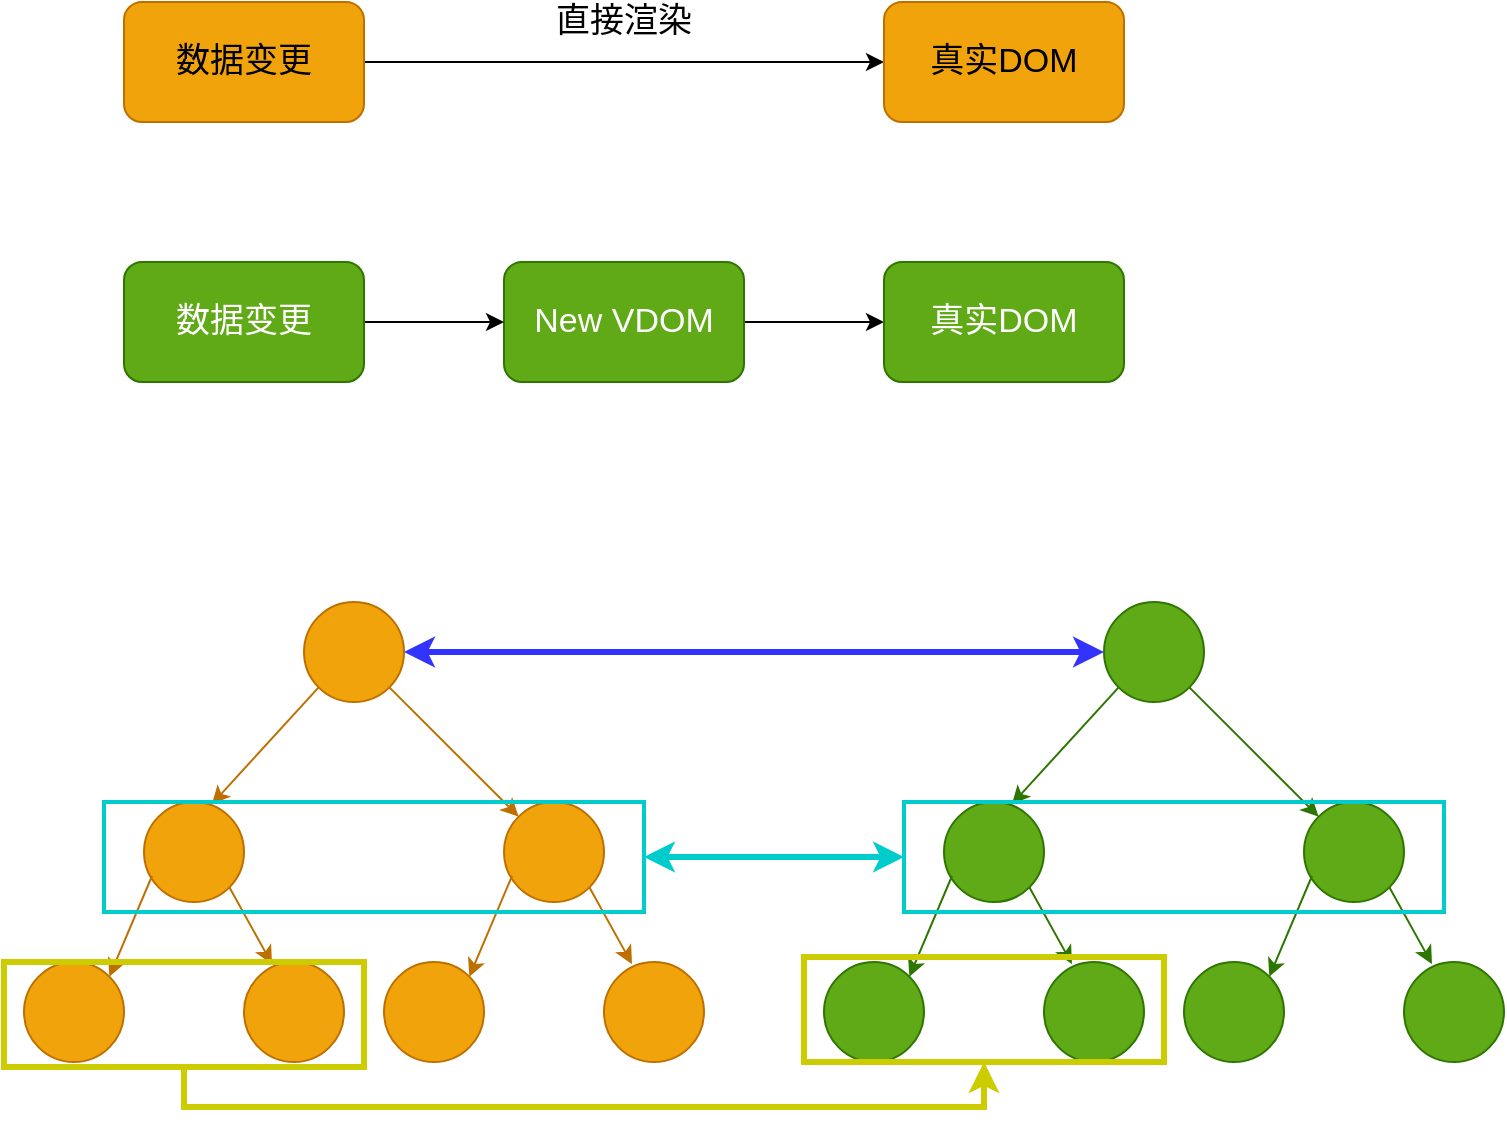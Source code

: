 <mxfile>
    <diagram id="D9JDHD_SHWRMYDFSFbpE" name="第 1 页">
        <mxGraphModel dx="831" dy="523" grid="1" gridSize="10" guides="1" tooltips="1" connect="1" arrows="1" fold="1" page="1" pageScale="1" pageWidth="827" pageHeight="1169" background="#FFFFFF" math="0" shadow="0">
            <root>
                <mxCell id="0"/>
                <mxCell id="1" parent="0"/>
                <mxCell id="11" style="edgeStyle=orthogonalEdgeStyle;rounded=0;orthogonalLoop=1;jettySize=auto;html=1;exitX=1;exitY=0.5;exitDx=0;exitDy=0;entryX=0;entryY=0.5;entryDx=0;entryDy=0;fontSize=17;" edge="1" parent="1" source="3" target="6">
                    <mxGeometry relative="1" as="geometry"/>
                </mxCell>
                <mxCell id="3" value="New VDOM" style="rounded=1;whiteSpace=wrap;html=1;fontColor=#ffffff;strokeColor=#2D7600;fillColor=#60a917;fontSize=17;" vertex="1" parent="1">
                    <mxGeometry x="280" y="280" width="120" height="60" as="geometry"/>
                </mxCell>
                <mxCell id="10" style="edgeStyle=orthogonalEdgeStyle;rounded=0;orthogonalLoop=1;jettySize=auto;html=1;exitX=1;exitY=0.5;exitDx=0;exitDy=0;entryX=0;entryY=0.5;entryDx=0;entryDy=0;fontSize=17;" edge="1" parent="1" source="5" target="3">
                    <mxGeometry relative="1" as="geometry"/>
                </mxCell>
                <mxCell id="5" value="数据变更" style="rounded=1;whiteSpace=wrap;html=1;fontColor=#ffffff;strokeColor=#2D7600;fillColor=#60a917;fontSize=17;" vertex="1" parent="1">
                    <mxGeometry x="90" y="280" width="120" height="60" as="geometry"/>
                </mxCell>
                <mxCell id="6" value="真实DOM" style="rounded=1;whiteSpace=wrap;html=1;fontColor=#ffffff;strokeColor=#2D7600;fillColor=#60a917;fontSize=17;" vertex="1" parent="1">
                    <mxGeometry x="470" y="280" width="120" height="60" as="geometry"/>
                </mxCell>
                <mxCell id="12" style="edgeStyle=orthogonalEdgeStyle;rounded=0;orthogonalLoop=1;jettySize=auto;html=1;exitX=1;exitY=0.5;exitDx=0;exitDy=0;entryX=0;entryY=0.5;entryDx=0;entryDy=0;fontSize=17;" edge="1" parent="1" source="8" target="9">
                    <mxGeometry relative="1" as="geometry"/>
                </mxCell>
                <mxCell id="8" value="数据变更" style="rounded=1;whiteSpace=wrap;html=1;fontColor=#000000;strokeColor=#BD7000;fillColor=#f0a30a;fontSize=17;" vertex="1" parent="1">
                    <mxGeometry x="90" y="150" width="120" height="60" as="geometry"/>
                </mxCell>
                <mxCell id="9" value="真实DOM" style="rounded=1;whiteSpace=wrap;html=1;fontColor=#000000;strokeColor=#BD7000;fillColor=#f0a30a;fontSize=17;" vertex="1" parent="1">
                    <mxGeometry x="470" y="150" width="120" height="60" as="geometry"/>
                </mxCell>
                <mxCell id="14" value="直接渲染" style="text;html=1;strokeColor=none;fillColor=none;align=center;verticalAlign=middle;whiteSpace=wrap;rounded=0;fontSize=17;" vertex="1" parent="1">
                    <mxGeometry x="290" y="150" width="100" height="20" as="geometry"/>
                </mxCell>
                <mxCell id="15" value="" style="ellipse;whiteSpace=wrap;html=1;aspect=fixed;fontSize=17;fillColor=#f0a30a;strokeColor=#BD7000;fontColor=#000000;" vertex="1" parent="1">
                    <mxGeometry x="180" y="450" width="50" height="50" as="geometry"/>
                </mxCell>
                <mxCell id="20" value="" style="endArrow=classic;html=1;fontSize=17;exitX=0;exitY=1;exitDx=0;exitDy=0;entryX=0.02;entryY=0.32;entryDx=0;entryDy=0;entryPerimeter=0;fillColor=#f0a30a;strokeColor=#BD7000;" edge="1" parent="1" source="15" target="36">
                    <mxGeometry width="50" height="50" relative="1" as="geometry">
                        <mxPoint x="400" y="650" as="sourcePoint"/>
                        <mxPoint x="150" y="560" as="targetPoint"/>
                    </mxGeometry>
                </mxCell>
                <mxCell id="21" value="" style="endArrow=classic;html=1;fontSize=17;exitX=1;exitY=1;exitDx=0;exitDy=0;entryX=0;entryY=1;entryDx=0;entryDy=0;fillColor=#f0a30a;strokeColor=#BD7000;" edge="1" parent="1" source="15" target="41">
                    <mxGeometry width="50" height="50" relative="1" as="geometry">
                        <mxPoint x="197.322" y="542.678" as="sourcePoint"/>
                        <mxPoint x="247.322" y="567.322" as="targetPoint"/>
                    </mxGeometry>
                </mxCell>
                <mxCell id="36" value="" style="ellipse;whiteSpace=wrap;html=1;aspect=fixed;fontSize=17;direction=south;fillColor=#f0a30a;strokeColor=#BD7000;fontColor=#000000;" vertex="1" parent="1">
                    <mxGeometry x="100" y="550" width="50" height="50" as="geometry"/>
                </mxCell>
                <mxCell id="37" value="" style="ellipse;whiteSpace=wrap;html=1;aspect=fixed;fontSize=17;fillColor=#f0a30a;strokeColor=#BD7000;fontColor=#000000;" vertex="1" parent="1">
                    <mxGeometry x="40" y="630" width="50" height="50" as="geometry"/>
                </mxCell>
                <mxCell id="38" value="" style="ellipse;whiteSpace=wrap;html=1;aspect=fixed;fontSize=17;fillColor=#f0a30a;strokeColor=#BD7000;fontColor=#000000;" vertex="1" parent="1">
                    <mxGeometry x="150" y="630" width="50" height="50" as="geometry"/>
                </mxCell>
                <mxCell id="39" value="" style="endArrow=classic;html=1;fontSize=17;exitX=0.74;exitY=0.92;exitDx=0;exitDy=0;entryX=1;entryY=0;entryDx=0;entryDy=0;exitPerimeter=0;fillColor=#f0a30a;strokeColor=#BD7000;" edge="1" parent="1" source="36" target="37">
                    <mxGeometry width="50" height="50" relative="1" as="geometry">
                        <mxPoint x="355" y="730" as="sourcePoint"/>
                        <mxPoint x="405" y="680" as="targetPoint"/>
                    </mxGeometry>
                </mxCell>
                <mxCell id="40" value="" style="endArrow=classic;html=1;fontSize=17;exitX=1;exitY=0;exitDx=0;exitDy=0;entryX=0.28;entryY=0.02;entryDx=0;entryDy=0;entryPerimeter=0;fillColor=#f0a30a;strokeColor=#BD7000;" edge="1" parent="1" source="36" target="38">
                    <mxGeometry width="50" height="50" relative="1" as="geometry">
                        <mxPoint x="152.322" y="622.678" as="sourcePoint"/>
                        <mxPoint x="187" y="637" as="targetPoint"/>
                    </mxGeometry>
                </mxCell>
                <mxCell id="41" value="" style="ellipse;whiteSpace=wrap;html=1;aspect=fixed;fontSize=17;direction=south;fillColor=#f0a30a;strokeColor=#BD7000;fontColor=#000000;" vertex="1" parent="1">
                    <mxGeometry x="280" y="550" width="50" height="50" as="geometry"/>
                </mxCell>
                <mxCell id="42" value="" style="ellipse;whiteSpace=wrap;html=1;aspect=fixed;fontSize=17;fillColor=#f0a30a;strokeColor=#BD7000;fontColor=#000000;" vertex="1" parent="1">
                    <mxGeometry x="220" y="630" width="50" height="50" as="geometry"/>
                </mxCell>
                <mxCell id="43" value="" style="ellipse;whiteSpace=wrap;html=1;aspect=fixed;fontSize=17;fillColor=#f0a30a;strokeColor=#BD7000;fontColor=#000000;" vertex="1" parent="1">
                    <mxGeometry x="330" y="630" width="50" height="50" as="geometry"/>
                </mxCell>
                <mxCell id="44" value="" style="endArrow=classic;html=1;fontSize=17;exitX=0.74;exitY=0.92;exitDx=0;exitDy=0;entryX=1;entryY=0;entryDx=0;entryDy=0;exitPerimeter=0;fillColor=#f0a30a;strokeColor=#BD7000;" edge="1" parent="1" source="41" target="42">
                    <mxGeometry width="50" height="50" relative="1" as="geometry">
                        <mxPoint x="535" y="730" as="sourcePoint"/>
                        <mxPoint x="585" y="680" as="targetPoint"/>
                    </mxGeometry>
                </mxCell>
                <mxCell id="45" value="" style="endArrow=classic;html=1;fontSize=17;exitX=1;exitY=0;exitDx=0;exitDy=0;entryX=0.28;entryY=0.02;entryDx=0;entryDy=0;entryPerimeter=0;fillColor=#f0a30a;strokeColor=#BD7000;" edge="1" parent="1" source="41" target="43">
                    <mxGeometry width="50" height="50" relative="1" as="geometry">
                        <mxPoint x="332.322" y="622.678" as="sourcePoint"/>
                        <mxPoint x="367" y="637" as="targetPoint"/>
                    </mxGeometry>
                </mxCell>
                <mxCell id="46" value="" style="ellipse;whiteSpace=wrap;html=1;aspect=fixed;fontSize=17;fillColor=#60a917;strokeColor=#2D7600;fontColor=#ffffff;" vertex="1" parent="1">
                    <mxGeometry x="580" y="450" width="50" height="50" as="geometry"/>
                </mxCell>
                <mxCell id="47" value="" style="endArrow=classic;html=1;fontSize=17;exitX=0;exitY=1;exitDx=0;exitDy=0;entryX=0.02;entryY=0.32;entryDx=0;entryDy=0;entryPerimeter=0;fillColor=#60a917;strokeColor=#2D7600;" edge="1" parent="1" source="46" target="49">
                    <mxGeometry width="50" height="50" relative="1" as="geometry">
                        <mxPoint x="800" y="650" as="sourcePoint"/>
                        <mxPoint x="550" y="560" as="targetPoint"/>
                    </mxGeometry>
                </mxCell>
                <mxCell id="48" value="" style="endArrow=classic;html=1;fontSize=17;exitX=1;exitY=1;exitDx=0;exitDy=0;entryX=0;entryY=1;entryDx=0;entryDy=0;fillColor=#60a917;strokeColor=#2D7600;" edge="1" parent="1" source="46" target="54">
                    <mxGeometry width="50" height="50" relative="1" as="geometry">
                        <mxPoint x="597.322" y="542.678" as="sourcePoint"/>
                        <mxPoint x="647.322" y="567.322" as="targetPoint"/>
                    </mxGeometry>
                </mxCell>
                <mxCell id="49" value="" style="ellipse;whiteSpace=wrap;html=1;aspect=fixed;fontSize=17;direction=south;fillColor=#60a917;strokeColor=#2D7600;fontColor=#ffffff;" vertex="1" parent="1">
                    <mxGeometry x="500" y="550" width="50" height="50" as="geometry"/>
                </mxCell>
                <mxCell id="50" value="" style="ellipse;whiteSpace=wrap;html=1;aspect=fixed;fontSize=17;fillColor=#60a917;strokeColor=#2D7600;fontColor=#ffffff;" vertex="1" parent="1">
                    <mxGeometry x="440" y="630" width="50" height="50" as="geometry"/>
                </mxCell>
                <mxCell id="51" value="" style="ellipse;whiteSpace=wrap;html=1;aspect=fixed;fontSize=17;fillColor=#60a917;strokeColor=#2D7600;fontColor=#ffffff;" vertex="1" parent="1">
                    <mxGeometry x="550" y="630" width="50" height="50" as="geometry"/>
                </mxCell>
                <mxCell id="52" value="" style="endArrow=classic;html=1;fontSize=17;exitX=0.74;exitY=0.92;exitDx=0;exitDy=0;entryX=1;entryY=0;entryDx=0;entryDy=0;exitPerimeter=0;fillColor=#60a917;strokeColor=#2D7600;" edge="1" parent="1" source="49" target="50">
                    <mxGeometry width="50" height="50" relative="1" as="geometry">
                        <mxPoint x="755" y="730" as="sourcePoint"/>
                        <mxPoint x="805" y="680" as="targetPoint"/>
                    </mxGeometry>
                </mxCell>
                <mxCell id="53" value="" style="endArrow=classic;html=1;fontSize=17;exitX=1;exitY=0;exitDx=0;exitDy=0;entryX=0.28;entryY=0.02;entryDx=0;entryDy=0;entryPerimeter=0;fillColor=#60a917;strokeColor=#2D7600;" edge="1" parent="1" source="49" target="51">
                    <mxGeometry width="50" height="50" relative="1" as="geometry">
                        <mxPoint x="552.322" y="622.678" as="sourcePoint"/>
                        <mxPoint x="587" y="637" as="targetPoint"/>
                    </mxGeometry>
                </mxCell>
                <mxCell id="54" value="" style="ellipse;whiteSpace=wrap;html=1;aspect=fixed;fontSize=17;direction=south;fillColor=#60a917;strokeColor=#2D7600;fontColor=#ffffff;" vertex="1" parent="1">
                    <mxGeometry x="680" y="550" width="50" height="50" as="geometry"/>
                </mxCell>
                <mxCell id="55" value="" style="ellipse;whiteSpace=wrap;html=1;aspect=fixed;fontSize=17;fillColor=#60a917;strokeColor=#2D7600;fontColor=#ffffff;" vertex="1" parent="1">
                    <mxGeometry x="620" y="630" width="50" height="50" as="geometry"/>
                </mxCell>
                <mxCell id="56" value="" style="ellipse;whiteSpace=wrap;html=1;aspect=fixed;fontSize=17;fillColor=#60a917;strokeColor=#2D7600;fontColor=#ffffff;" vertex="1" parent="1">
                    <mxGeometry x="730" y="630" width="50" height="50" as="geometry"/>
                </mxCell>
                <mxCell id="57" value="" style="endArrow=classic;html=1;fontSize=17;exitX=0.74;exitY=0.92;exitDx=0;exitDy=0;entryX=1;entryY=0;entryDx=0;entryDy=0;exitPerimeter=0;fillColor=#60a917;strokeColor=#2D7600;" edge="1" parent="1" source="54" target="55">
                    <mxGeometry width="50" height="50" relative="1" as="geometry">
                        <mxPoint x="935" y="730" as="sourcePoint"/>
                        <mxPoint x="985" y="680" as="targetPoint"/>
                    </mxGeometry>
                </mxCell>
                <mxCell id="58" value="" style="endArrow=classic;html=1;fontSize=17;exitX=1;exitY=0;exitDx=0;exitDy=0;entryX=0.28;entryY=0.02;entryDx=0;entryDy=0;entryPerimeter=0;fillColor=#60a917;strokeColor=#2D7600;" edge="1" parent="1" source="54" target="56">
                    <mxGeometry width="50" height="50" relative="1" as="geometry">
                        <mxPoint x="732.322" y="622.678" as="sourcePoint"/>
                        <mxPoint x="767" y="637" as="targetPoint"/>
                    </mxGeometry>
                </mxCell>
                <mxCell id="62" value="" style="endArrow=classic;startArrow=classic;html=1;fontSize=17;strokeWidth=3;exitX=1;exitY=0.5;exitDx=0;exitDy=0;entryX=0;entryY=0.5;entryDx=0;entryDy=0;fillColor=#0050ef;strokeColor=#3333FF;" edge="1" parent="1" source="15" target="46">
                    <mxGeometry width="50" height="50" relative="1" as="geometry">
                        <mxPoint x="390" y="630" as="sourcePoint"/>
                        <mxPoint x="440" y="580" as="targetPoint"/>
                    </mxGeometry>
                </mxCell>
                <mxCell id="64" value="" style="rounded=0;whiteSpace=wrap;html=1;labelBackgroundColor=none;fontSize=17;fillColor=none;strokeWidth=2;strokeColor=#00CCCC;" vertex="1" parent="1">
                    <mxGeometry x="80" y="550" width="270" height="55" as="geometry"/>
                </mxCell>
                <mxCell id="65" value="" style="rounded=0;whiteSpace=wrap;html=1;labelBackgroundColor=none;fontSize=17;fillColor=none;strokeWidth=2;strokeColor=#00CCCC;" vertex="1" parent="1">
                    <mxGeometry x="480" y="550" width="270" height="55" as="geometry"/>
                </mxCell>
                <mxCell id="66" value="" style="endArrow=classic;startArrow=classic;html=1;fontSize=17;strokeWidth=3;exitX=1;exitY=0.5;exitDx=0;exitDy=0;entryX=0;entryY=0.5;entryDx=0;entryDy=0;strokeColor=#00CCCC;" edge="1" parent="1" source="64" target="65">
                    <mxGeometry width="50" height="50" relative="1" as="geometry">
                        <mxPoint x="430" y="650" as="sourcePoint"/>
                        <mxPoint x="480" y="600" as="targetPoint"/>
                    </mxGeometry>
                </mxCell>
                <mxCell id="71" style="edgeStyle=orthogonalEdgeStyle;rounded=0;orthogonalLoop=1;jettySize=auto;html=1;exitX=0.5;exitY=1;exitDx=0;exitDy=0;entryX=0.5;entryY=1;entryDx=0;entryDy=0;fontSize=17;strokeWidth=3;strokeColor=#CCCC00;" edge="1" parent="1" source="67" target="68">
                    <mxGeometry relative="1" as="geometry"/>
                </mxCell>
                <mxCell id="67" value="" style="rounded=0;whiteSpace=wrap;html=1;labelBackgroundColor=none;fontSize=17;fillColor=none;strokeWidth=3;strokeColor=#CCCC00;" vertex="1" parent="1">
                    <mxGeometry x="30" y="630" width="180" height="52.5" as="geometry"/>
                </mxCell>
                <mxCell id="68" value="" style="rounded=0;whiteSpace=wrap;html=1;labelBackgroundColor=none;fontSize=17;fillColor=none;strokeWidth=3;strokeColor=#CCCC00;" vertex="1" parent="1">
                    <mxGeometry x="430" y="627.5" width="180" height="52.5" as="geometry"/>
                </mxCell>
            </root>
        </mxGraphModel>
    </diagram>
</mxfile>